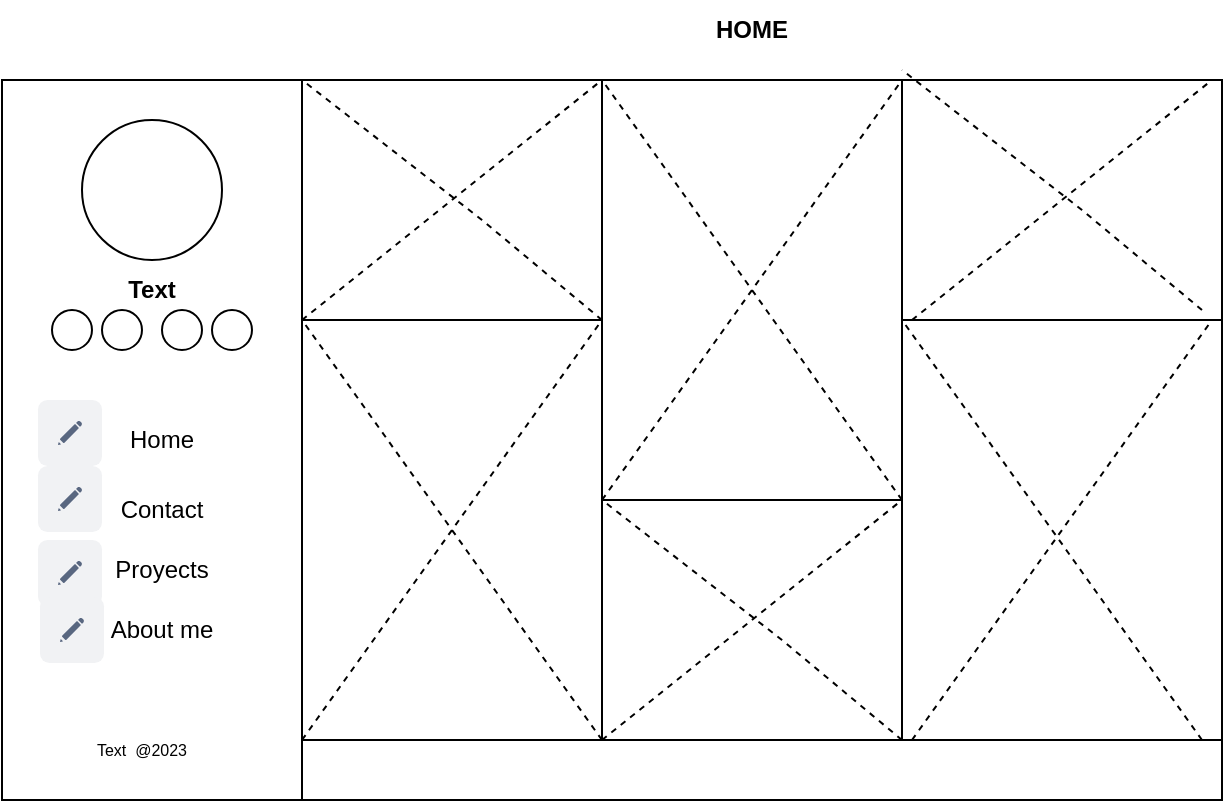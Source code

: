 <mxfile version="21.7.5" type="device">
  <diagram name="Page-1" id="NBtYFfo1fFj-dLCnR_p8">
    <mxGraphModel dx="880" dy="452" grid="1" gridSize="10" guides="1" tooltips="1" connect="1" arrows="1" fold="1" page="1" pageScale="1" pageWidth="850" pageHeight="1100" math="0" shadow="0">
      <root>
        <mxCell id="0" />
        <mxCell id="1" parent="0" />
        <mxCell id="4g8xo0xTxqdA06n5agvP-2" value="" style="rounded=0;whiteSpace=wrap;html=1;" vertex="1" parent="1">
          <mxGeometry x="120" y="40" width="610" height="360" as="geometry" />
        </mxCell>
        <mxCell id="4g8xo0xTxqdA06n5agvP-4" value="" style="rounded=0;whiteSpace=wrap;html=1;" vertex="1" parent="1">
          <mxGeometry x="120" y="40" width="150" height="360" as="geometry" />
        </mxCell>
        <mxCell id="4g8xo0xTxqdA06n5agvP-5" value="" style="ellipse;whiteSpace=wrap;html=1;aspect=fixed;" vertex="1" parent="1">
          <mxGeometry x="160" y="60" width="70" height="70" as="geometry" />
        </mxCell>
        <mxCell id="4g8xo0xTxqdA06n5agvP-6" value="Text" style="text;html=1;strokeColor=none;fillColor=none;align=center;verticalAlign=middle;whiteSpace=wrap;rounded=0;fontStyle=1" vertex="1" parent="1">
          <mxGeometry x="165" y="130" width="60" height="30" as="geometry" />
        </mxCell>
        <mxCell id="4g8xo0xTxqdA06n5agvP-7" value="Text&amp;nbsp; @2023" style="text;html=1;strokeColor=none;fillColor=none;align=center;verticalAlign=middle;whiteSpace=wrap;rounded=0;fontSize=8;" vertex="1" parent="1">
          <mxGeometry x="160" y="360" width="60" height="30" as="geometry" />
        </mxCell>
        <mxCell id="4g8xo0xTxqdA06n5agvP-9" value="Home" style="text;html=1;strokeColor=none;fillColor=none;align=center;verticalAlign=middle;whiteSpace=wrap;rounded=0;" vertex="1" parent="1">
          <mxGeometry x="170" y="205" width="60" height="30" as="geometry" />
        </mxCell>
        <mxCell id="4g8xo0xTxqdA06n5agvP-10" value="Contact" style="text;html=1;strokeColor=none;fillColor=none;align=center;verticalAlign=middle;whiteSpace=wrap;rounded=0;" vertex="1" parent="1">
          <mxGeometry x="170" y="240" width="60" height="30" as="geometry" />
        </mxCell>
        <mxCell id="4g8xo0xTxqdA06n5agvP-11" value="Proyects" style="text;html=1;strokeColor=none;fillColor=none;align=center;verticalAlign=middle;whiteSpace=wrap;rounded=0;" vertex="1" parent="1">
          <mxGeometry x="170" y="270" width="60" height="30" as="geometry" />
        </mxCell>
        <mxCell id="4g8xo0xTxqdA06n5agvP-12" value="About me" style="text;html=1;strokeColor=none;fillColor=none;align=center;verticalAlign=middle;whiteSpace=wrap;rounded=0;" vertex="1" parent="1">
          <mxGeometry x="170" y="300" width="60" height="30" as="geometry" />
        </mxCell>
        <mxCell id="4g8xo0xTxqdA06n5agvP-13" value="" style="rounded=0;whiteSpace=wrap;html=1;" vertex="1" parent="1">
          <mxGeometry x="270" y="40" width="150" height="120" as="geometry" />
        </mxCell>
        <mxCell id="4g8xo0xTxqdA06n5agvP-14" value="" style="rounded=0;whiteSpace=wrap;html=1;" vertex="1" parent="1">
          <mxGeometry x="420" y="40" width="150" height="210" as="geometry" />
        </mxCell>
        <mxCell id="4g8xo0xTxqdA06n5agvP-15" value="" style="rounded=0;whiteSpace=wrap;html=1;" vertex="1" parent="1">
          <mxGeometry x="570" y="40" width="160" height="120" as="geometry" />
        </mxCell>
        <mxCell id="4g8xo0xTxqdA06n5agvP-16" value="" style="rounded=0;whiteSpace=wrap;html=1;" vertex="1" parent="1">
          <mxGeometry x="270" y="160" width="150" height="210" as="geometry" />
        </mxCell>
        <mxCell id="4g8xo0xTxqdA06n5agvP-17" value="" style="rounded=0;whiteSpace=wrap;html=1;" vertex="1" parent="1">
          <mxGeometry x="420" y="250" width="150" height="120" as="geometry" />
        </mxCell>
        <mxCell id="4g8xo0xTxqdA06n5agvP-18" value="" style="rounded=0;whiteSpace=wrap;html=1;" vertex="1" parent="1">
          <mxGeometry x="570" y="160" width="160" height="210" as="geometry" />
        </mxCell>
        <mxCell id="4g8xo0xTxqdA06n5agvP-19" value="" style="endArrow=none;dashed=1;html=1;rounded=0;exitX=0;exitY=1;exitDx=0;exitDy=0;entryX=1;entryY=0;entryDx=0;entryDy=0;" edge="1" parent="1" source="4g8xo0xTxqdA06n5agvP-13" target="4g8xo0xTxqdA06n5agvP-13">
          <mxGeometry width="50" height="50" relative="1" as="geometry">
            <mxPoint x="310" y="130" as="sourcePoint" />
            <mxPoint x="360" y="80" as="targetPoint" />
          </mxGeometry>
        </mxCell>
        <mxCell id="4g8xo0xTxqdA06n5agvP-20" value="" style="endArrow=none;dashed=1;html=1;rounded=0;exitX=1;exitY=1;exitDx=0;exitDy=0;entryX=0;entryY=0;entryDx=0;entryDy=0;" edge="1" parent="1" source="4g8xo0xTxqdA06n5agvP-13" target="4g8xo0xTxqdA06n5agvP-13">
          <mxGeometry width="50" height="50" relative="1" as="geometry">
            <mxPoint x="280" y="170" as="sourcePoint" />
            <mxPoint x="430" y="50" as="targetPoint" />
            <Array as="points">
              <mxPoint x="360" y="110" />
            </Array>
          </mxGeometry>
        </mxCell>
        <mxCell id="4g8xo0xTxqdA06n5agvP-22" value="" style="endArrow=none;dashed=1;html=1;rounded=0;exitX=1;exitY=1;exitDx=0;exitDy=0;entryX=0;entryY=0;entryDx=0;entryDy=0;" edge="1" parent="1">
          <mxGeometry width="50" height="50" relative="1" as="geometry">
            <mxPoint x="570" y="370" as="sourcePoint" />
            <mxPoint x="420" y="250" as="targetPoint" />
            <Array as="points">
              <mxPoint x="510" y="320" />
            </Array>
          </mxGeometry>
        </mxCell>
        <mxCell id="4g8xo0xTxqdA06n5agvP-23" value="" style="endArrow=none;dashed=1;html=1;rounded=0;exitX=0;exitY=1;exitDx=0;exitDy=0;entryX=1;entryY=0;entryDx=0;entryDy=0;" edge="1" parent="1">
          <mxGeometry width="50" height="50" relative="1" as="geometry">
            <mxPoint x="420" y="370" as="sourcePoint" />
            <mxPoint x="570" y="250" as="targetPoint" />
          </mxGeometry>
        </mxCell>
        <mxCell id="4g8xo0xTxqdA06n5agvP-24" value="" style="endArrow=none;dashed=1;html=1;rounded=0;exitX=0;exitY=1;exitDx=0;exitDy=0;entryX=1;entryY=0;entryDx=0;entryDy=0;" edge="1" parent="1">
          <mxGeometry width="50" height="50" relative="1" as="geometry">
            <mxPoint x="575" y="160" as="sourcePoint" />
            <mxPoint x="725" y="40" as="targetPoint" />
          </mxGeometry>
        </mxCell>
        <mxCell id="4g8xo0xTxqdA06n5agvP-25" value="" style="endArrow=none;dashed=1;html=1;rounded=0;exitX=1;exitY=1;exitDx=0;exitDy=0;entryX=0;entryY=0;entryDx=0;entryDy=0;" edge="1" parent="1">
          <mxGeometry width="50" height="50" relative="1" as="geometry">
            <mxPoint x="720" y="155" as="sourcePoint" />
            <mxPoint x="570" y="35" as="targetPoint" />
            <Array as="points">
              <mxPoint x="660" y="105" />
            </Array>
          </mxGeometry>
        </mxCell>
        <mxCell id="4g8xo0xTxqdA06n5agvP-27" value="" style="endArrow=none;dashed=1;html=1;rounded=0;exitX=1;exitY=1;exitDx=0;exitDy=0;entryX=0;entryY=0;entryDx=0;entryDy=0;" edge="1" parent="1" source="4g8xo0xTxqdA06n5agvP-14">
          <mxGeometry width="50" height="50" relative="1" as="geometry">
            <mxPoint x="570" y="160" as="sourcePoint" />
            <mxPoint x="420" y="40" as="targetPoint" />
            <Array as="points" />
          </mxGeometry>
        </mxCell>
        <mxCell id="4g8xo0xTxqdA06n5agvP-28" value="" style="endArrow=none;dashed=1;html=1;rounded=0;exitX=0;exitY=0;exitDx=0;exitDy=0;entryX=1;entryY=0;entryDx=0;entryDy=0;" edge="1" parent="1" source="4g8xo0xTxqdA06n5agvP-17" target="4g8xo0xTxqdA06n5agvP-14">
          <mxGeometry width="50" height="50" relative="1" as="geometry">
            <mxPoint x="590" y="325" as="sourcePoint" />
            <mxPoint x="440" y="115" as="targetPoint" />
            <Array as="points" />
          </mxGeometry>
        </mxCell>
        <mxCell id="4g8xo0xTxqdA06n5agvP-29" value="" style="endArrow=none;dashed=1;html=1;rounded=0;exitX=0;exitY=0;exitDx=0;exitDy=0;entryX=1;entryY=0;entryDx=0;entryDy=0;" edge="1" parent="1">
          <mxGeometry width="50" height="50" relative="1" as="geometry">
            <mxPoint x="575" y="370" as="sourcePoint" />
            <mxPoint x="725" y="160" as="targetPoint" />
            <Array as="points" />
          </mxGeometry>
        </mxCell>
        <mxCell id="4g8xo0xTxqdA06n5agvP-30" value="" style="endArrow=none;dashed=1;html=1;rounded=0;exitX=1;exitY=1;exitDx=0;exitDy=0;entryX=0;entryY=0;entryDx=0;entryDy=0;" edge="1" parent="1">
          <mxGeometry width="50" height="50" relative="1" as="geometry">
            <mxPoint x="720" y="370" as="sourcePoint" />
            <mxPoint x="570" y="160" as="targetPoint" />
            <Array as="points" />
          </mxGeometry>
        </mxCell>
        <mxCell id="4g8xo0xTxqdA06n5agvP-32" value="" style="endArrow=none;dashed=1;html=1;rounded=0;exitX=1;exitY=1;exitDx=0;exitDy=0;entryX=0;entryY=0;entryDx=0;entryDy=0;" edge="1" parent="1">
          <mxGeometry width="50" height="50" relative="1" as="geometry">
            <mxPoint x="420" y="370" as="sourcePoint" />
            <mxPoint x="270" y="160" as="targetPoint" />
            <Array as="points" />
          </mxGeometry>
        </mxCell>
        <mxCell id="4g8xo0xTxqdA06n5agvP-33" value="" style="endArrow=none;dashed=1;html=1;rounded=0;exitX=0;exitY=0;exitDx=0;exitDy=0;entryX=1;entryY=0;entryDx=0;entryDy=0;" edge="1" parent="1">
          <mxGeometry width="50" height="50" relative="1" as="geometry">
            <mxPoint x="270" y="370" as="sourcePoint" />
            <mxPoint x="420" y="160" as="targetPoint" />
            <Array as="points" />
          </mxGeometry>
        </mxCell>
        <mxCell id="4g8xo0xTxqdA06n5agvP-34" value="HOME" style="text;html=1;strokeColor=none;fillColor=none;align=center;verticalAlign=middle;whiteSpace=wrap;rounded=0;fontStyle=1" vertex="1" parent="1">
          <mxGeometry x="465" width="60" height="30" as="geometry" />
        </mxCell>
        <mxCell id="4g8xo0xTxqdA06n5agvP-37" value="" style="ellipse;whiteSpace=wrap;html=1;aspect=fixed;fontSize=13;" vertex="1" parent="1">
          <mxGeometry x="145" y="155" width="20" height="20" as="geometry" />
        </mxCell>
        <mxCell id="4g8xo0xTxqdA06n5agvP-39" value="" style="ellipse;whiteSpace=wrap;html=1;aspect=fixed;fontSize=13;" vertex="1" parent="1">
          <mxGeometry x="170" y="155" width="20" height="20" as="geometry" />
        </mxCell>
        <mxCell id="4g8xo0xTxqdA06n5agvP-40" value="" style="ellipse;whiteSpace=wrap;html=1;aspect=fixed;fontSize=13;" vertex="1" parent="1">
          <mxGeometry x="225" y="155" width="20" height="20" as="geometry" />
        </mxCell>
        <mxCell id="4g8xo0xTxqdA06n5agvP-43" value="" style="ellipse;whiteSpace=wrap;html=1;aspect=fixed;fontSize=13;" vertex="1" parent="1">
          <mxGeometry x="200" y="155" width="20" height="20" as="geometry" />
        </mxCell>
        <mxCell id="4g8xo0xTxqdA06n5agvP-44" value="" style="rounded=1;align=left;fillColor=#F1F2F4;strokeColor=none;html=1;fontColor=#596780;fontSize=12;spacingLeft=26;" vertex="1" parent="1">
          <mxGeometry x="138" y="200" width="32" height="33" as="geometry" />
        </mxCell>
        <mxCell id="4g8xo0xTxqdA06n5agvP-45" value="" style="shape=mxgraph.mscae.intune.subscription_portal;fillColor=#596780;strokeColor=none;fontColor=#ffffff;labelPosition=right;verticalLabelPosition=middle;align=left;verticalAlign=middle;html=1;spacingLeft=5" vertex="1" parent="4g8xo0xTxqdA06n5agvP-44">
          <mxGeometry y="0.5" width="12" height="12" relative="1" as="geometry">
            <mxPoint x="10" y="-6" as="offset" />
          </mxGeometry>
        </mxCell>
        <mxCell id="4g8xo0xTxqdA06n5agvP-47" value="" style="rounded=1;align=left;fillColor=#F1F2F4;strokeColor=none;html=1;fontColor=#596780;fontSize=12;spacingLeft=26;" vertex="1" parent="1">
          <mxGeometry x="138" y="233" width="32" height="33" as="geometry" />
        </mxCell>
        <mxCell id="4g8xo0xTxqdA06n5agvP-48" value="" style="shape=mxgraph.mscae.intune.subscription_portal;fillColor=#596780;strokeColor=none;fontColor=#ffffff;labelPosition=right;verticalLabelPosition=middle;align=left;verticalAlign=middle;html=1;spacingLeft=5" vertex="1" parent="4g8xo0xTxqdA06n5agvP-47">
          <mxGeometry y="0.5" width="12" height="12" relative="1" as="geometry">
            <mxPoint x="10" y="-6" as="offset" />
          </mxGeometry>
        </mxCell>
        <mxCell id="4g8xo0xTxqdA06n5agvP-49" value="" style="rounded=1;align=left;fillColor=#F1F2F4;strokeColor=none;html=1;fontColor=#596780;fontSize=12;spacingLeft=26;" vertex="1" parent="1">
          <mxGeometry x="138" y="270" width="32" height="33" as="geometry" />
        </mxCell>
        <mxCell id="4g8xo0xTxqdA06n5agvP-50" value="" style="shape=mxgraph.mscae.intune.subscription_portal;fillColor=#596780;strokeColor=none;fontColor=#ffffff;labelPosition=right;verticalLabelPosition=middle;align=left;verticalAlign=middle;html=1;spacingLeft=5" vertex="1" parent="4g8xo0xTxqdA06n5agvP-49">
          <mxGeometry y="0.5" width="12" height="12" relative="1" as="geometry">
            <mxPoint x="10" y="-6" as="offset" />
          </mxGeometry>
        </mxCell>
        <mxCell id="4g8xo0xTxqdA06n5agvP-51" value="" style="rounded=1;align=left;fillColor=#F1F2F4;strokeColor=none;html=1;fontColor=#596780;fontSize=12;spacingLeft=26;" vertex="1" parent="1">
          <mxGeometry x="139" y="298.5" width="32" height="33" as="geometry" />
        </mxCell>
        <mxCell id="4g8xo0xTxqdA06n5agvP-52" value="" style="shape=mxgraph.mscae.intune.subscription_portal;fillColor=#596780;strokeColor=none;fontColor=#ffffff;labelPosition=right;verticalLabelPosition=middle;align=left;verticalAlign=middle;html=1;spacingLeft=5" vertex="1" parent="4g8xo0xTxqdA06n5agvP-51">
          <mxGeometry y="0.5" width="12" height="12" relative="1" as="geometry">
            <mxPoint x="10" y="-6" as="offset" />
          </mxGeometry>
        </mxCell>
      </root>
    </mxGraphModel>
  </diagram>
</mxfile>
